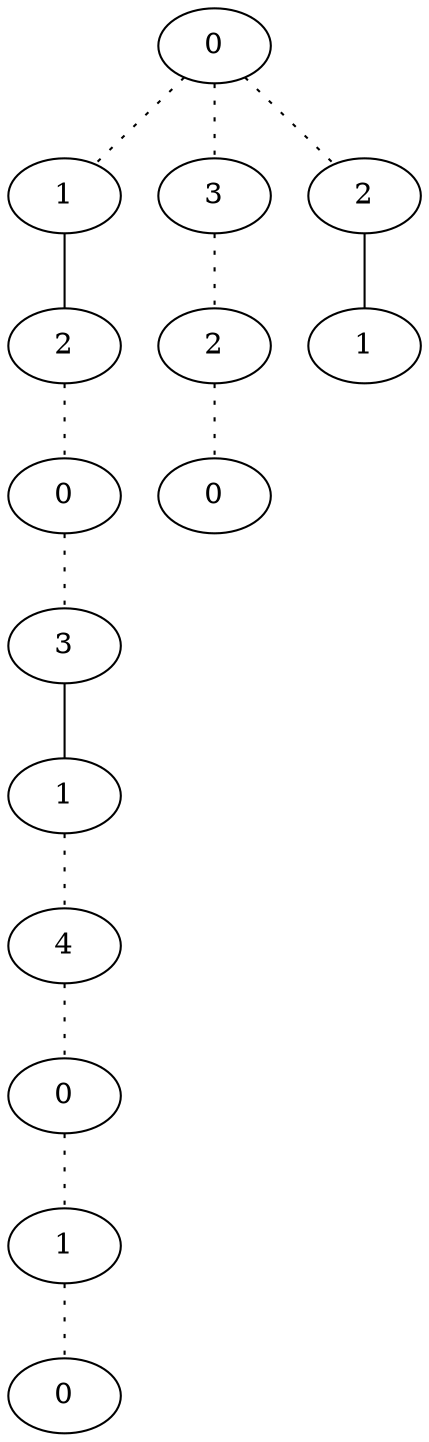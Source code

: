 graph {
a0[label=0];
a1[label=1];
a2[label=2];
a3[label=0];
a4[label=3];
a5[label=1];
a6[label=4];
a7[label=0];
a8[label=1];
a9[label=0];
a10[label=3];
a11[label=2];
a12[label=0];
a13[label=2];
a14[label=1];
a0 -- a1 [style=dotted];
a0 -- a10 [style=dotted];
a0 -- a13 [style=dotted];
a1 -- a2;
a2 -- a3 [style=dotted];
a3 -- a4 [style=dotted];
a4 -- a5;
a5 -- a6 [style=dotted];
a6 -- a7 [style=dotted];
a7 -- a8 [style=dotted];
a8 -- a9 [style=dotted];
a10 -- a11 [style=dotted];
a11 -- a12 [style=dotted];
a13 -- a14;
}
